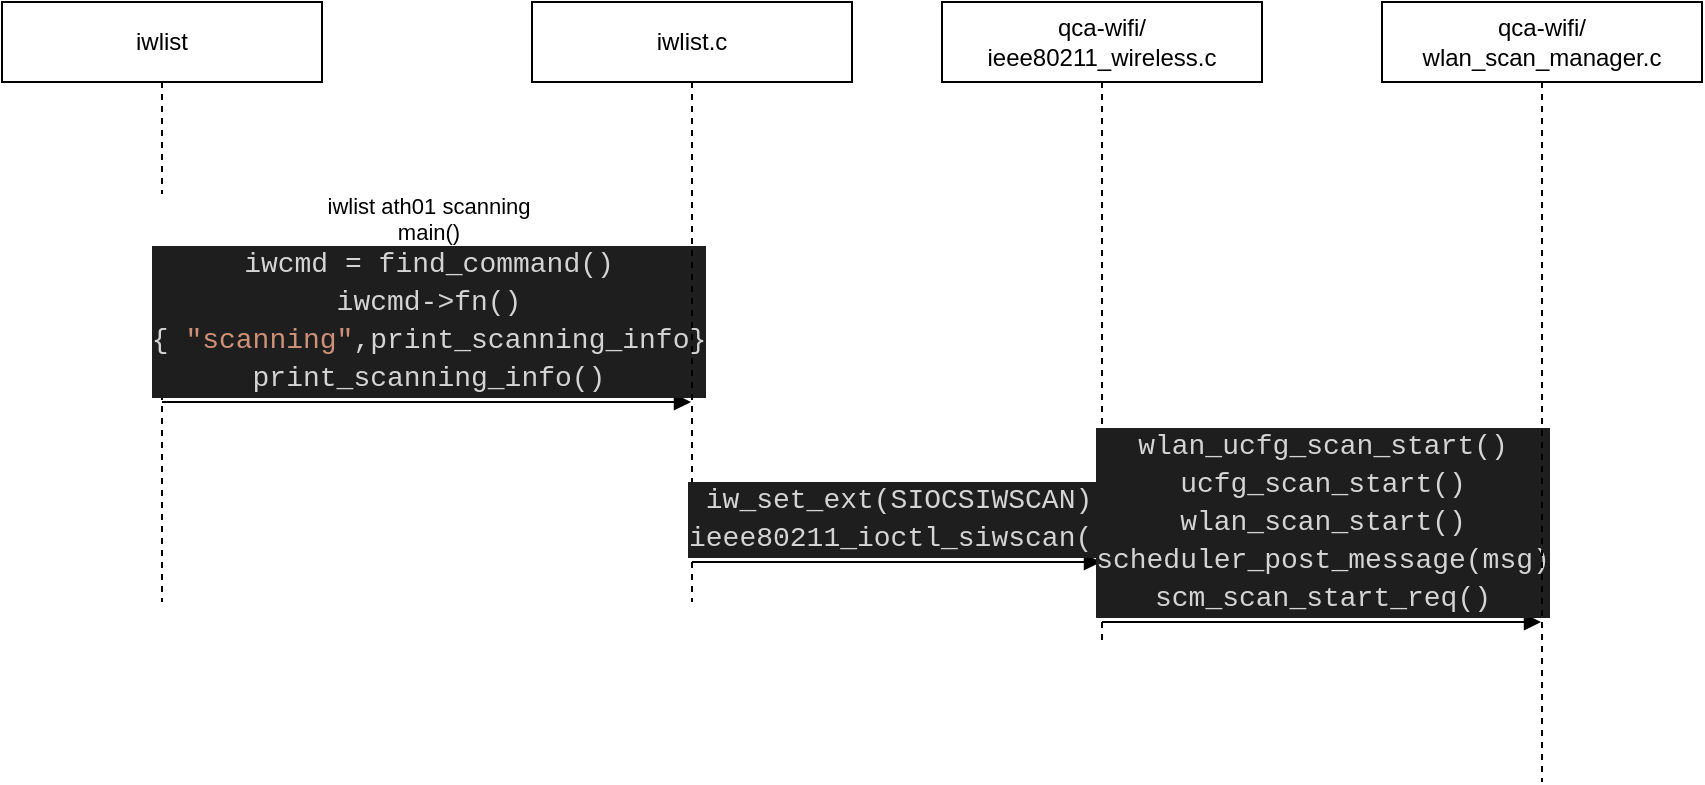 <mxfile version="13.9.9" type="device"><diagram id="x7wtPoVEdWE7gdRsm-xs" name="Page-1"><mxGraphModel dx="1221" dy="713" grid="1" gridSize="10" guides="1" tooltips="1" connect="1" arrows="1" fold="1" page="1" pageScale="1" pageWidth="850" pageHeight="1100" math="0" shadow="0"><root><mxCell id="0"/><mxCell id="1" parent="0"/><mxCell id="LqyI7y-IRaHv3FEykubk-1" value="iwlist" style="shape=umlLifeline;perimeter=lifelinePerimeter;whiteSpace=wrap;html=1;container=1;collapsible=0;recursiveResize=0;outlineConnect=0;" vertex="1" parent="1"><mxGeometry width="160" height="300" as="geometry"/></mxCell><mxCell id="LqyI7y-IRaHv3FEykubk-3" value="iwlist ath01 scanning&lt;br&gt;main()&lt;br&gt;&lt;div style=&quot;color: rgb(212 , 212 , 212) ; background-color: rgb(30 , 30 , 30) ; font-family: &amp;#34;consolas&amp;#34; , &amp;#34;courier new&amp;#34; , monospace ; font-size: 14px ; line-height: 19px&quot;&gt;iwcmd = find_command()&lt;/div&gt;&lt;div style=&quot;color: rgb(212 , 212 , 212) ; background-color: rgb(30 , 30 , 30) ; font-family: &amp;#34;consolas&amp;#34; , &amp;#34;courier new&amp;#34; , monospace ; font-size: 14px ; line-height: 19px&quot;&gt;&lt;div style=&quot;line-height: 19px&quot;&gt;iwcmd-&amp;gt;fn()&lt;/div&gt;&lt;/div&gt;&lt;div style=&quot;color: rgb(212 , 212 , 212) ; background-color: rgb(30 , 30 , 30) ; font-family: &amp;#34;consolas&amp;#34; , &amp;#34;courier new&amp;#34; , monospace ; font-size: 14px ; line-height: 19px&quot;&gt;{ &lt;span style=&quot;color: #ce9178&quot;&gt;&quot;scanning&quot;&lt;/span&gt;,print_scanning_info}&lt;div style=&quot;font-family: &amp;#34;consolas&amp;#34; , &amp;#34;courier new&amp;#34; , monospace ; line-height: 19px&quot;&gt;print_scanning_info()&lt;/div&gt;&lt;/div&gt;" style="html=1;verticalAlign=bottom;endArrow=block;" edge="1" parent="LqyI7y-IRaHv3FEykubk-1" target="LqyI7y-IRaHv3FEykubk-2"><mxGeometry width="80" relative="1" as="geometry"><mxPoint x="80" y="200" as="sourcePoint"/><mxPoint x="160" y="200" as="targetPoint"/></mxGeometry></mxCell><mxCell id="LqyI7y-IRaHv3FEykubk-2" value="iwlist.c" style="shape=umlLifeline;perimeter=lifelinePerimeter;whiteSpace=wrap;html=1;container=1;collapsible=0;recursiveResize=0;outlineConnect=0;" vertex="1" parent="1"><mxGeometry x="265" width="160" height="300" as="geometry"/></mxCell><mxCell id="LqyI7y-IRaHv3FEykubk-5" value="&lt;div style=&quot;color: rgb(212 , 212 , 212) ; background-color: rgb(30 , 30 , 30) ; font-family: &amp;#34;consolas&amp;#34; , &amp;#34;courier new&amp;#34; , monospace ; font-size: 14px ; line-height: 19px&quot;&gt;iw_set_ext(SIOCSIWSCAN)&lt;/div&gt;&lt;div style=&quot;color: rgb(212 , 212 , 212) ; background-color: rgb(30 , 30 , 30) ; font-family: &amp;#34;consolas&amp;#34; , &amp;#34;courier new&amp;#34; , monospace ; font-size: 14px ; line-height: 19px&quot;&gt;&lt;div style=&quot;font-family: &amp;#34;consolas&amp;#34; , &amp;#34;courier new&amp;#34; , monospace ; line-height: 19px&quot;&gt;ieee80211_ioctl_siwscan()&lt;/div&gt;&lt;/div&gt;" style="html=1;verticalAlign=bottom;endArrow=block;" edge="1" parent="LqyI7y-IRaHv3FEykubk-2" target="LqyI7y-IRaHv3FEykubk-4"><mxGeometry width="80" relative="1" as="geometry"><mxPoint x="80" y="280" as="sourcePoint"/><mxPoint x="160" y="280" as="targetPoint"/></mxGeometry></mxCell><mxCell id="LqyI7y-IRaHv3FEykubk-4" value="qca-wifi/&lt;br&gt;ieee80211_wireless.c" style="shape=umlLifeline;perimeter=lifelinePerimeter;whiteSpace=wrap;html=1;container=1;collapsible=0;recursiveResize=0;outlineConnect=0;" vertex="1" parent="1"><mxGeometry x="470" width="160" height="320" as="geometry"/></mxCell><mxCell id="LqyI7y-IRaHv3FEykubk-7" value="&lt;div style=&quot;color: rgb(212 , 212 , 212) ; background-color: rgb(30 , 30 , 30) ; font-family: &amp;#34;consolas&amp;#34; , &amp;#34;courier new&amp;#34; , monospace ; font-size: 14px ; line-height: 19px&quot;&gt;wlan_ucfg_scan_start()&lt;/div&gt;&lt;div style=&quot;color: rgb(212 , 212 , 212) ; background-color: rgb(30 , 30 , 30) ; font-family: &amp;#34;consolas&amp;#34; , &amp;#34;courier new&amp;#34; , monospace ; font-size: 14px ; line-height: 19px&quot;&gt;&lt;div style=&quot;font-family: &amp;#34;consolas&amp;#34; , &amp;#34;courier new&amp;#34; , monospace ; line-height: 19px&quot;&gt;ucfg_scan_start()&lt;/div&gt;&lt;div style=&quot;font-family: &amp;#34;consolas&amp;#34; , &amp;#34;courier new&amp;#34; , monospace ; line-height: 19px&quot;&gt;&lt;div style=&quot;line-height: 19px&quot;&gt;wlan_scan_start()&lt;/div&gt;&lt;div style=&quot;line-height: 19px&quot;&gt;&lt;div style=&quot;line-height: 19px&quot;&gt;scheduler_post_message(msg)&lt;/div&gt;&lt;div style=&quot;line-height: 19px&quot;&gt;&lt;div style=&quot;font-family: &amp;#34;consolas&amp;#34; , &amp;#34;courier new&amp;#34; , monospace ; line-height: 19px&quot;&gt;scm_scan_start_req()&lt;/div&gt;&lt;/div&gt;&lt;/div&gt;&lt;/div&gt;&lt;/div&gt;" style="html=1;verticalAlign=bottom;endArrow=block;" edge="1" parent="LqyI7y-IRaHv3FEykubk-4" target="LqyI7y-IRaHv3FEykubk-6"><mxGeometry width="80" relative="1" as="geometry"><mxPoint x="80" y="310" as="sourcePoint"/><mxPoint x="160" y="310" as="targetPoint"/></mxGeometry></mxCell><mxCell id="LqyI7y-IRaHv3FEykubk-6" value="qca-wifi/&lt;br&gt;wlan_scan_manager.c" style="shape=umlLifeline;perimeter=lifelinePerimeter;whiteSpace=wrap;html=1;container=1;collapsible=0;recursiveResize=0;outlineConnect=0;" vertex="1" parent="1"><mxGeometry x="690" width="160" height="390" as="geometry"/></mxCell></root></mxGraphModel></diagram></mxfile>